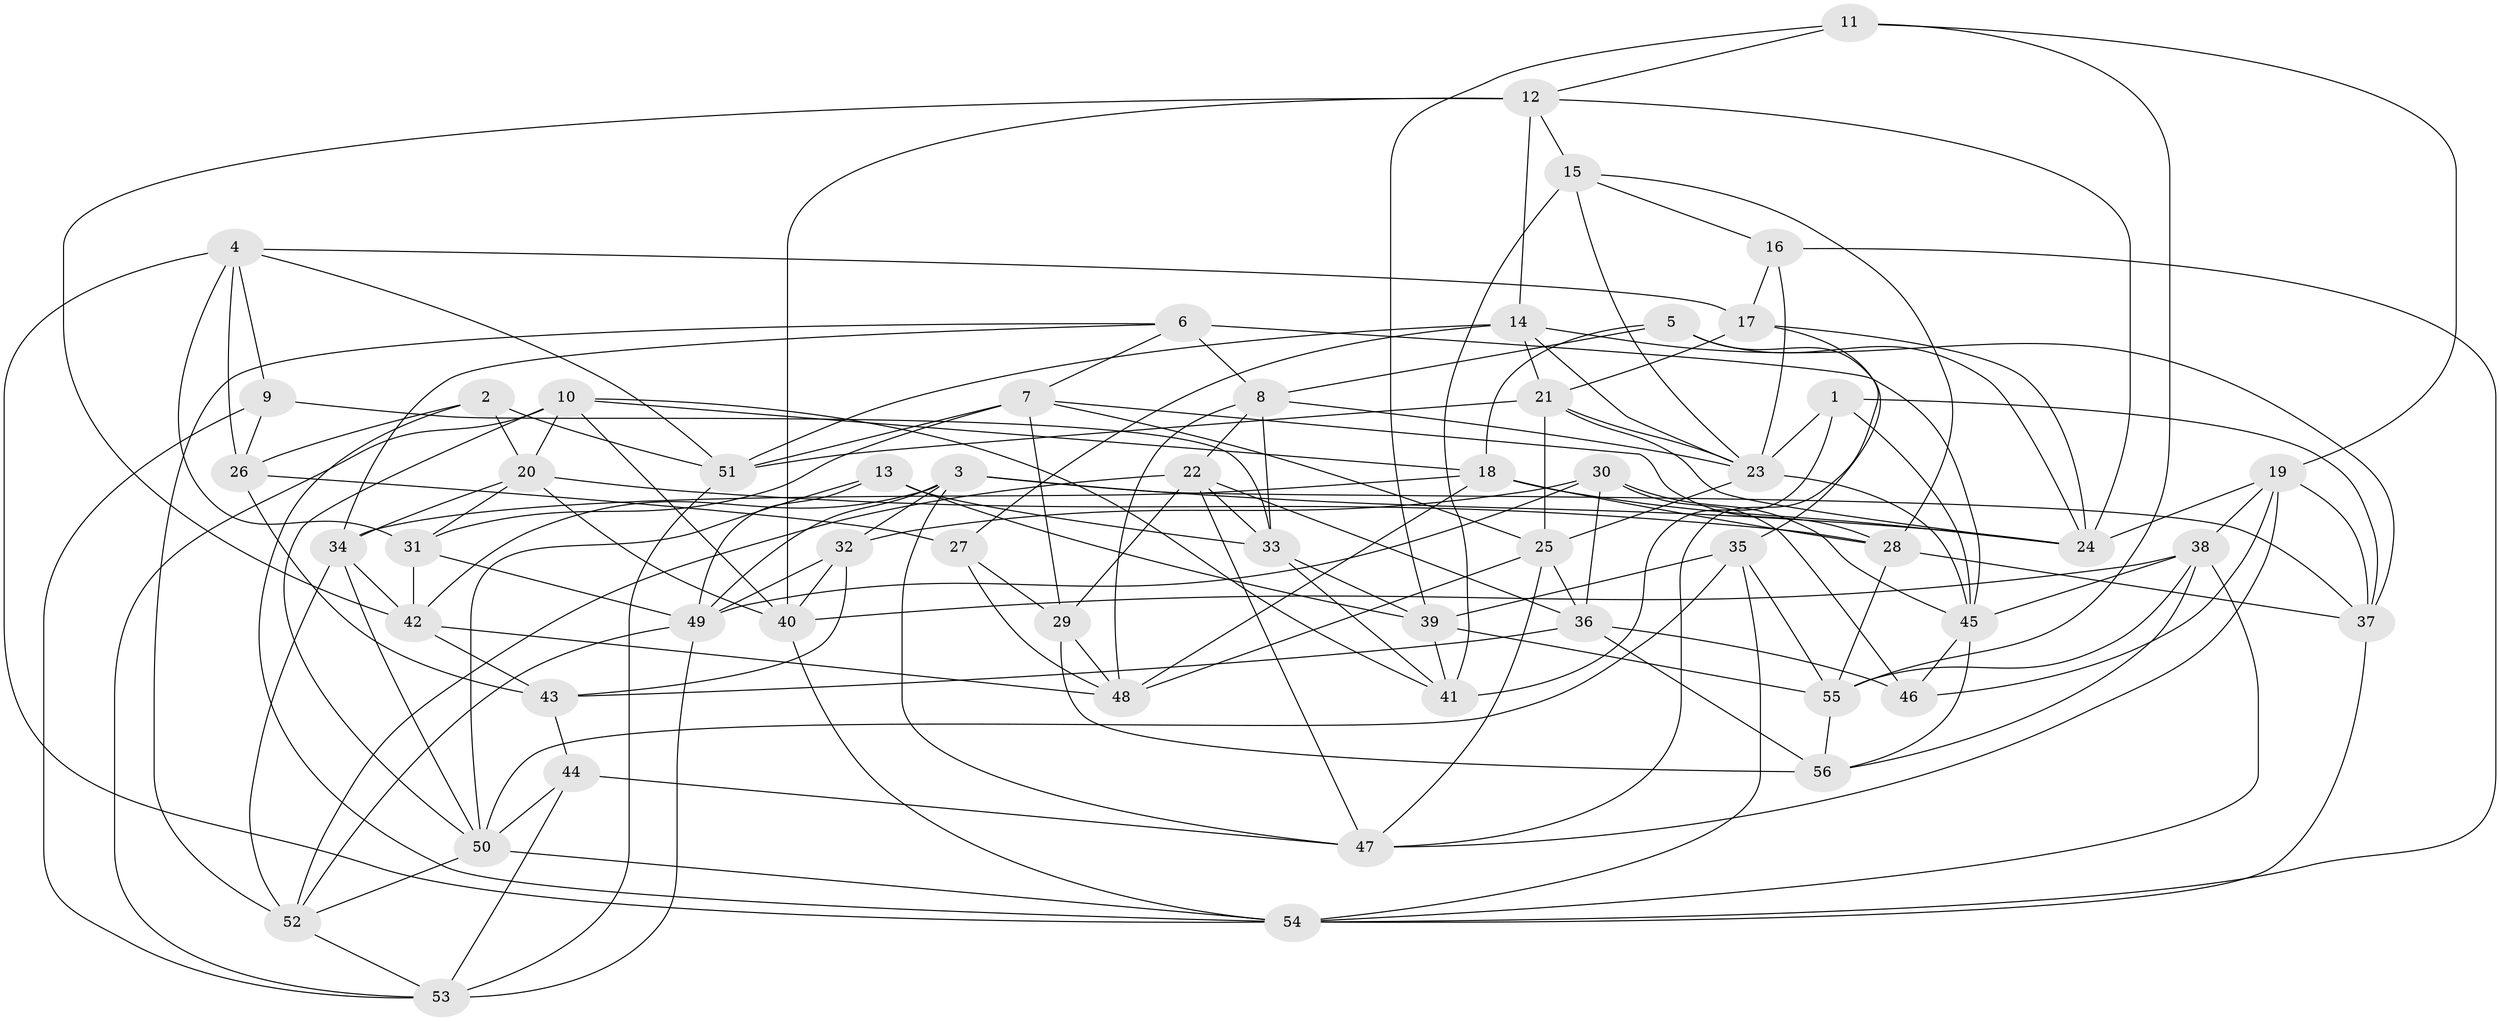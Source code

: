 // original degree distribution, {4: 1.0}
// Generated by graph-tools (version 1.1) at 2025/38/03/04/25 23:38:11]
// undirected, 56 vertices, 156 edges
graph export_dot {
  node [color=gray90,style=filled];
  1;
  2;
  3;
  4;
  5;
  6;
  7;
  8;
  9;
  10;
  11;
  12;
  13;
  14;
  15;
  16;
  17;
  18;
  19;
  20;
  21;
  22;
  23;
  24;
  25;
  26;
  27;
  28;
  29;
  30;
  31;
  32;
  33;
  34;
  35;
  36;
  37;
  38;
  39;
  40;
  41;
  42;
  43;
  44;
  45;
  46;
  47;
  48;
  49;
  50;
  51;
  52;
  53;
  54;
  55;
  56;
  1 -- 23 [weight=1.0];
  1 -- 37 [weight=1.0];
  1 -- 41 [weight=1.0];
  1 -- 45 [weight=1.0];
  2 -- 20 [weight=1.0];
  2 -- 26 [weight=1.0];
  2 -- 51 [weight=1.0];
  2 -- 54 [weight=1.0];
  3 -- 24 [weight=1.0];
  3 -- 32 [weight=1.0];
  3 -- 37 [weight=1.0];
  3 -- 42 [weight=1.0];
  3 -- 47 [weight=1.0];
  3 -- 49 [weight=1.0];
  4 -- 9 [weight=1.0];
  4 -- 17 [weight=1.0];
  4 -- 26 [weight=1.0];
  4 -- 31 [weight=1.0];
  4 -- 51 [weight=1.0];
  4 -- 54 [weight=1.0];
  5 -- 8 [weight=1.0];
  5 -- 18 [weight=1.0];
  5 -- 24 [weight=1.0];
  5 -- 35 [weight=1.0];
  6 -- 7 [weight=1.0];
  6 -- 8 [weight=1.0];
  6 -- 34 [weight=1.0];
  6 -- 45 [weight=2.0];
  6 -- 52 [weight=1.0];
  7 -- 25 [weight=1.0];
  7 -- 28 [weight=1.0];
  7 -- 29 [weight=1.0];
  7 -- 31 [weight=1.0];
  7 -- 51 [weight=1.0];
  8 -- 22 [weight=1.0];
  8 -- 23 [weight=1.0];
  8 -- 33 [weight=1.0];
  8 -- 48 [weight=1.0];
  9 -- 26 [weight=1.0];
  9 -- 33 [weight=1.0];
  9 -- 53 [weight=1.0];
  10 -- 18 [weight=1.0];
  10 -- 20 [weight=1.0];
  10 -- 40 [weight=1.0];
  10 -- 41 [weight=1.0];
  10 -- 50 [weight=1.0];
  10 -- 53 [weight=1.0];
  11 -- 12 [weight=1.0];
  11 -- 19 [weight=1.0];
  11 -- 39 [weight=1.0];
  11 -- 55 [weight=1.0];
  12 -- 14 [weight=1.0];
  12 -- 15 [weight=1.0];
  12 -- 24 [weight=1.0];
  12 -- 40 [weight=1.0];
  12 -- 42 [weight=1.0];
  13 -- 33 [weight=1.0];
  13 -- 39 [weight=1.0];
  13 -- 49 [weight=1.0];
  13 -- 50 [weight=1.0];
  14 -- 21 [weight=1.0];
  14 -- 23 [weight=1.0];
  14 -- 27 [weight=1.0];
  14 -- 37 [weight=1.0];
  14 -- 51 [weight=1.0];
  15 -- 16 [weight=1.0];
  15 -- 23 [weight=1.0];
  15 -- 28 [weight=1.0];
  15 -- 41 [weight=2.0];
  16 -- 17 [weight=1.0];
  16 -- 23 [weight=1.0];
  16 -- 54 [weight=1.0];
  17 -- 21 [weight=1.0];
  17 -- 24 [weight=2.0];
  17 -- 47 [weight=1.0];
  18 -- 24 [weight=1.0];
  18 -- 28 [weight=1.0];
  18 -- 34 [weight=1.0];
  18 -- 48 [weight=1.0];
  19 -- 24 [weight=1.0];
  19 -- 37 [weight=1.0];
  19 -- 38 [weight=1.0];
  19 -- 46 [weight=1.0];
  19 -- 47 [weight=1.0];
  20 -- 28 [weight=1.0];
  20 -- 31 [weight=1.0];
  20 -- 34 [weight=1.0];
  20 -- 40 [weight=1.0];
  21 -- 23 [weight=1.0];
  21 -- 24 [weight=1.0];
  21 -- 25 [weight=1.0];
  21 -- 51 [weight=1.0];
  22 -- 29 [weight=1.0];
  22 -- 33 [weight=1.0];
  22 -- 36 [weight=1.0];
  22 -- 47 [weight=1.0];
  22 -- 52 [weight=1.0];
  23 -- 25 [weight=1.0];
  23 -- 45 [weight=1.0];
  25 -- 36 [weight=1.0];
  25 -- 47 [weight=1.0];
  25 -- 48 [weight=1.0];
  26 -- 27 [weight=1.0];
  26 -- 43 [weight=2.0];
  27 -- 29 [weight=1.0];
  27 -- 48 [weight=1.0];
  28 -- 37 [weight=1.0];
  28 -- 55 [weight=1.0];
  29 -- 48 [weight=1.0];
  29 -- 56 [weight=2.0];
  30 -- 32 [weight=2.0];
  30 -- 36 [weight=1.0];
  30 -- 45 [weight=1.0];
  30 -- 46 [weight=1.0];
  30 -- 49 [weight=1.0];
  31 -- 42 [weight=1.0];
  31 -- 49 [weight=2.0];
  32 -- 40 [weight=1.0];
  32 -- 43 [weight=1.0];
  32 -- 49 [weight=1.0];
  33 -- 39 [weight=1.0];
  33 -- 41 [weight=1.0];
  34 -- 42 [weight=1.0];
  34 -- 50 [weight=1.0];
  34 -- 52 [weight=1.0];
  35 -- 39 [weight=1.0];
  35 -- 50 [weight=1.0];
  35 -- 54 [weight=2.0];
  35 -- 55 [weight=1.0];
  36 -- 43 [weight=1.0];
  36 -- 46 [weight=1.0];
  36 -- 56 [weight=1.0];
  37 -- 54 [weight=1.0];
  38 -- 40 [weight=1.0];
  38 -- 45 [weight=1.0];
  38 -- 54 [weight=1.0];
  38 -- 55 [weight=1.0];
  38 -- 56 [weight=1.0];
  39 -- 41 [weight=1.0];
  39 -- 55 [weight=1.0];
  40 -- 54 [weight=1.0];
  42 -- 43 [weight=1.0];
  42 -- 48 [weight=1.0];
  43 -- 44 [weight=1.0];
  44 -- 47 [weight=1.0];
  44 -- 50 [weight=1.0];
  44 -- 53 [weight=1.0];
  45 -- 46 [weight=1.0];
  45 -- 56 [weight=1.0];
  49 -- 52 [weight=1.0];
  49 -- 53 [weight=1.0];
  50 -- 52 [weight=1.0];
  50 -- 54 [weight=2.0];
  51 -- 53 [weight=1.0];
  52 -- 53 [weight=1.0];
  55 -- 56 [weight=1.0];
}
